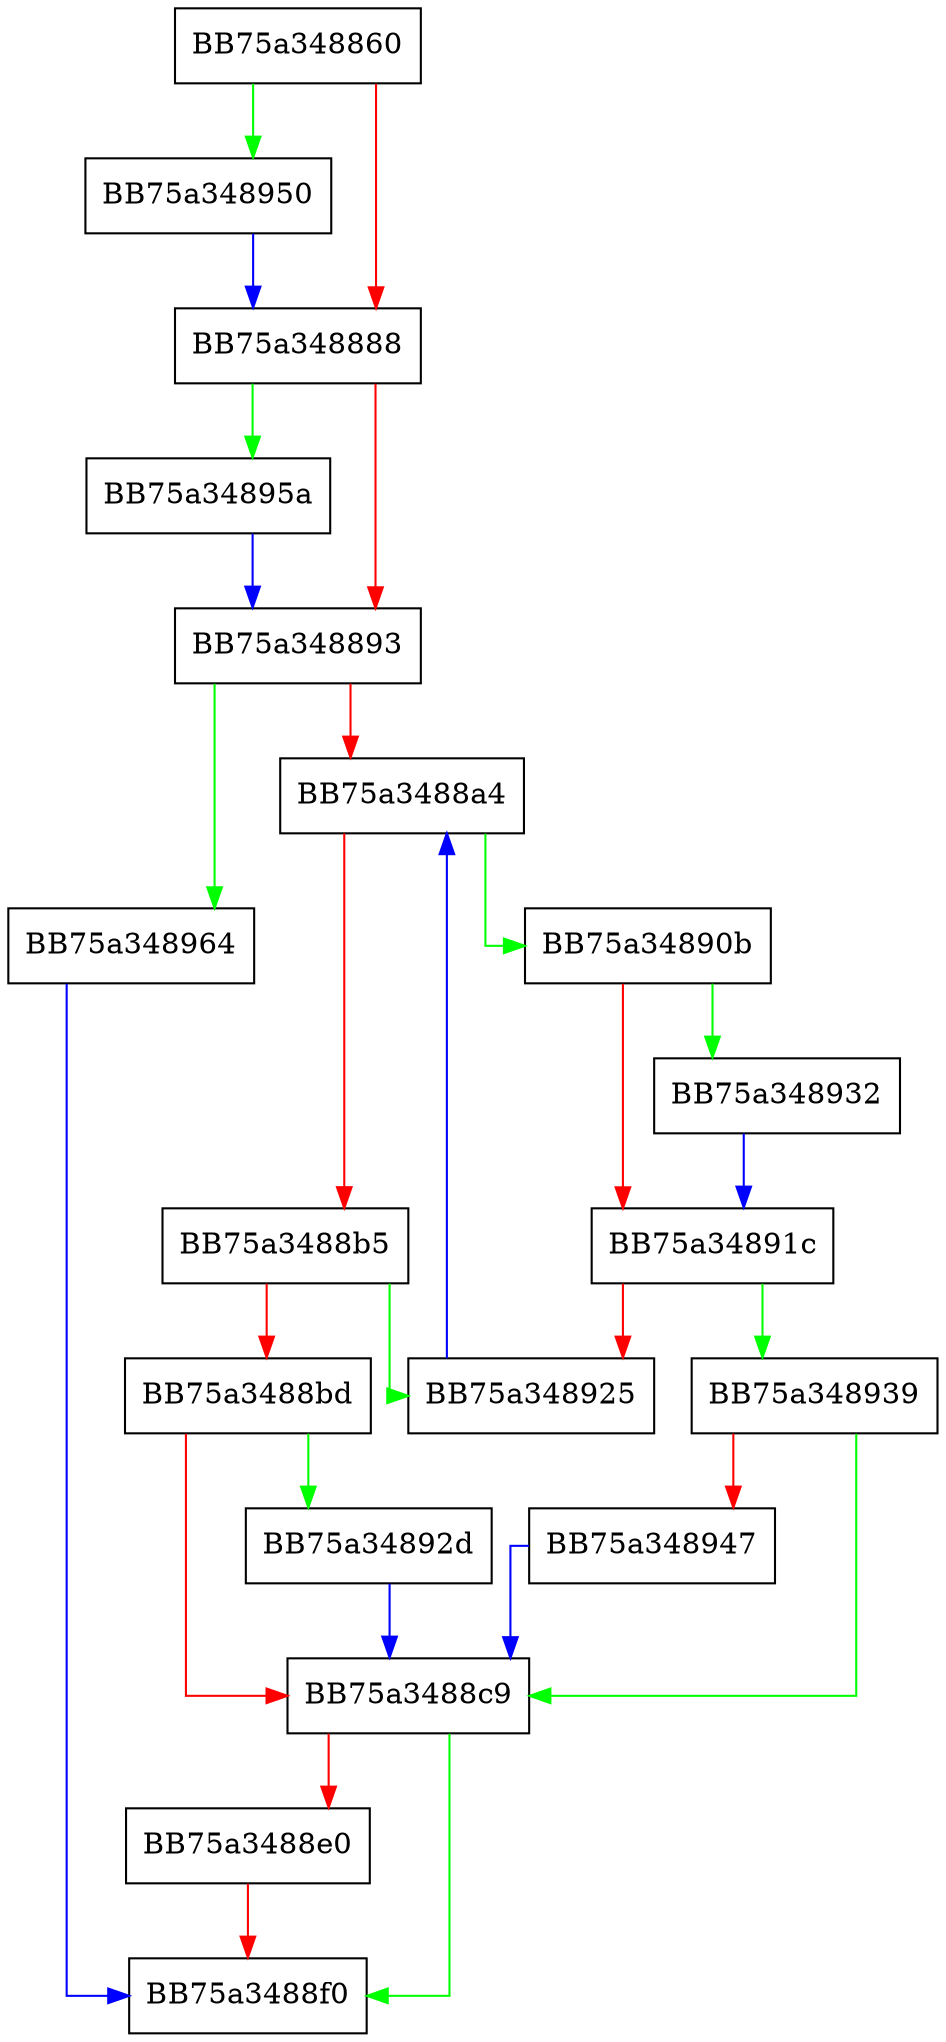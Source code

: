 digraph Bind {
  node [shape="box"];
  graph [splines=ortho];
  BB75a348860 -> BB75a348950 [color="green"];
  BB75a348860 -> BB75a348888 [color="red"];
  BB75a348888 -> BB75a34895a [color="green"];
  BB75a348888 -> BB75a348893 [color="red"];
  BB75a348893 -> BB75a348964 [color="green"];
  BB75a348893 -> BB75a3488a4 [color="red"];
  BB75a3488a4 -> BB75a34890b [color="green"];
  BB75a3488a4 -> BB75a3488b5 [color="red"];
  BB75a3488b5 -> BB75a348925 [color="green"];
  BB75a3488b5 -> BB75a3488bd [color="red"];
  BB75a3488bd -> BB75a34892d [color="green"];
  BB75a3488bd -> BB75a3488c9 [color="red"];
  BB75a3488c9 -> BB75a3488f0 [color="green"];
  BB75a3488c9 -> BB75a3488e0 [color="red"];
  BB75a3488e0 -> BB75a3488f0 [color="red"];
  BB75a34890b -> BB75a348932 [color="green"];
  BB75a34890b -> BB75a34891c [color="red"];
  BB75a34891c -> BB75a348939 [color="green"];
  BB75a34891c -> BB75a348925 [color="red"];
  BB75a348925 -> BB75a3488a4 [color="blue"];
  BB75a34892d -> BB75a3488c9 [color="blue"];
  BB75a348932 -> BB75a34891c [color="blue"];
  BB75a348939 -> BB75a3488c9 [color="green"];
  BB75a348939 -> BB75a348947 [color="red"];
  BB75a348947 -> BB75a3488c9 [color="blue"];
  BB75a348950 -> BB75a348888 [color="blue"];
  BB75a34895a -> BB75a348893 [color="blue"];
  BB75a348964 -> BB75a3488f0 [color="blue"];
}